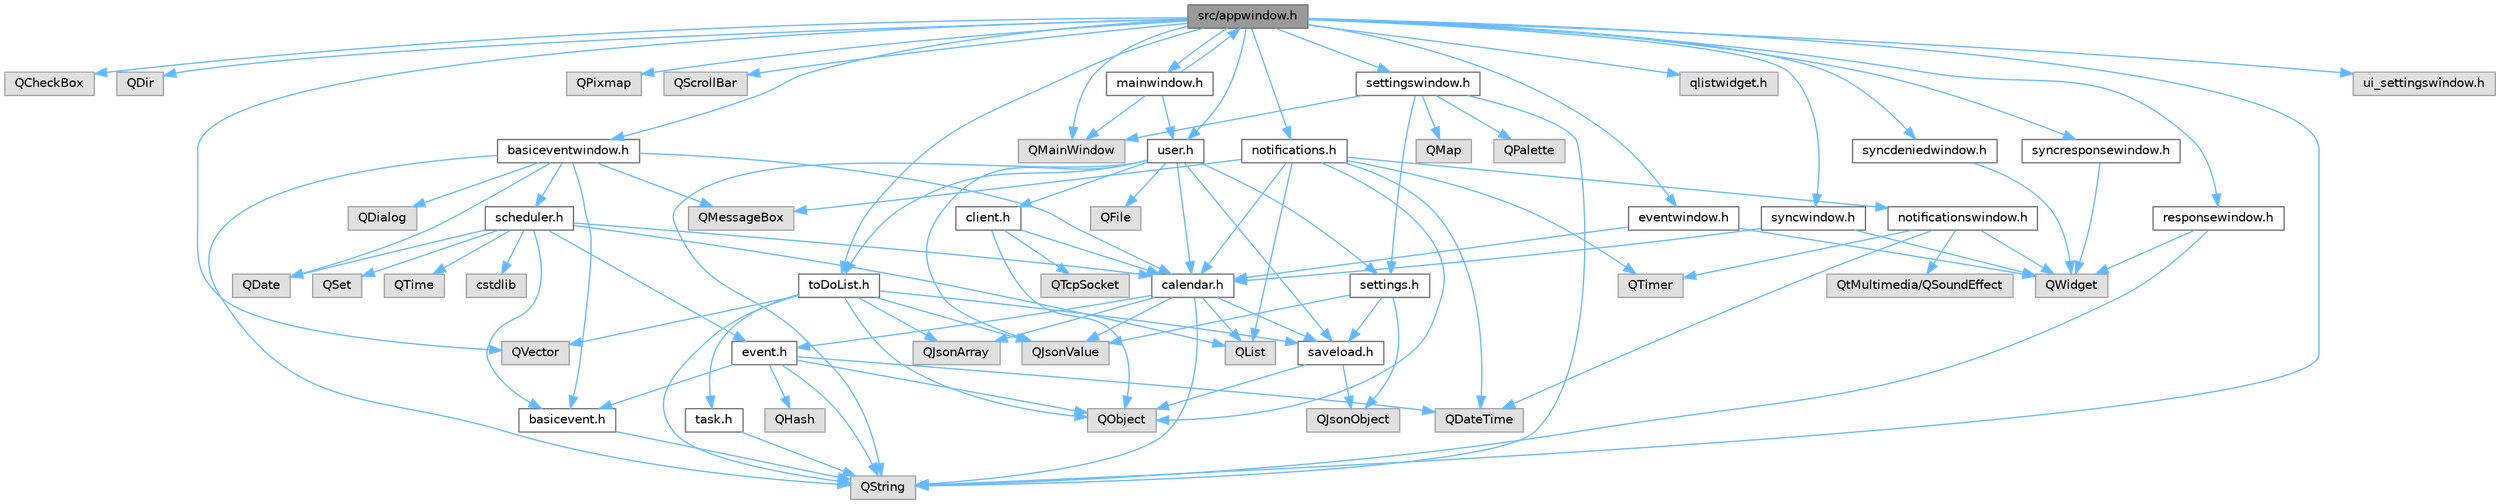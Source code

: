 digraph "src/appwindow.h"
{
 // LATEX_PDF_SIZE
  bgcolor="transparent";
  edge [fontname=Helvetica,fontsize=10,labelfontname=Helvetica,labelfontsize=10];
  node [fontname=Helvetica,fontsize=10,shape=box,height=0.2,width=0.4];
  Node1 [id="Node000001",label="src/appwindow.h",height=0.2,width=0.4,color="gray40", fillcolor="grey60", style="filled", fontcolor="black",tooltip=" "];
  Node1 -> Node2 [id="edge1_Node000001_Node000002",color="steelblue1",style="solid",tooltip=" "];
  Node2 [id="Node000002",label="QCheckBox",height=0.2,width=0.4,color="grey60", fillcolor="#E0E0E0", style="filled",tooltip=" "];
  Node1 -> Node3 [id="edge2_Node000001_Node000003",color="steelblue1",style="solid",tooltip=" "];
  Node3 [id="Node000003",label="QDir",height=0.2,width=0.4,color="grey60", fillcolor="#E0E0E0", style="filled",tooltip=" "];
  Node1 -> Node4 [id="edge3_Node000001_Node000004",color="steelblue1",style="solid",tooltip=" "];
  Node4 [id="Node000004",label="QMainWindow",height=0.2,width=0.4,color="grey60", fillcolor="#E0E0E0", style="filled",tooltip=" "];
  Node1 -> Node5 [id="edge4_Node000001_Node000005",color="steelblue1",style="solid",tooltip=" "];
  Node5 [id="Node000005",label="QPixmap",height=0.2,width=0.4,color="grey60", fillcolor="#E0E0E0", style="filled",tooltip=" "];
  Node1 -> Node6 [id="edge5_Node000001_Node000006",color="steelblue1",style="solid",tooltip=" "];
  Node6 [id="Node000006",label="QScrollBar",height=0.2,width=0.4,color="grey60", fillcolor="#E0E0E0", style="filled",tooltip=" "];
  Node1 -> Node7 [id="edge6_Node000001_Node000007",color="steelblue1",style="solid",tooltip=" "];
  Node7 [id="Node000007",label="QString",height=0.2,width=0.4,color="grey60", fillcolor="#E0E0E0", style="filled",tooltip=" "];
  Node1 -> Node8 [id="edge7_Node000001_Node000008",color="steelblue1",style="solid",tooltip=" "];
  Node8 [id="Node000008",label="QVector",height=0.2,width=0.4,color="grey60", fillcolor="#E0E0E0", style="filled",tooltip=" "];
  Node1 -> Node9 [id="edge8_Node000001_Node000009",color="steelblue1",style="solid",tooltip=" "];
  Node9 [id="Node000009",label="basiceventwindow.h",height=0.2,width=0.4,color="grey40", fillcolor="white", style="filled",URL="$basiceventwindow_8h.html",tooltip=" "];
  Node9 -> Node10 [id="edge9_Node000009_Node000010",color="steelblue1",style="solid",tooltip=" "];
  Node10 [id="Node000010",label="basicevent.h",height=0.2,width=0.4,color="grey40", fillcolor="white", style="filled",URL="$basicevent_8h.html",tooltip=" "];
  Node10 -> Node7 [id="edge10_Node000010_Node000007",color="steelblue1",style="solid",tooltip=" "];
  Node9 -> Node11 [id="edge11_Node000009_Node000011",color="steelblue1",style="solid",tooltip=" "];
  Node11 [id="Node000011",label="calendar.h",height=0.2,width=0.4,color="grey40", fillcolor="white", style="filled",URL="$calendar_8h.html",tooltip=" "];
  Node11 -> Node12 [id="edge12_Node000011_Node000012",color="steelblue1",style="solid",tooltip=" "];
  Node12 [id="Node000012",label="event.h",height=0.2,width=0.4,color="grey40", fillcolor="white", style="filled",URL="$event_8h.html",tooltip=" "];
  Node12 -> Node13 [id="edge13_Node000012_Node000013",color="steelblue1",style="solid",tooltip=" "];
  Node13 [id="Node000013",label="QDateTime",height=0.2,width=0.4,color="grey60", fillcolor="#E0E0E0", style="filled",tooltip=" "];
  Node12 -> Node14 [id="edge14_Node000012_Node000014",color="steelblue1",style="solid",tooltip=" "];
  Node14 [id="Node000014",label="QHash",height=0.2,width=0.4,color="grey60", fillcolor="#E0E0E0", style="filled",tooltip=" "];
  Node12 -> Node15 [id="edge15_Node000012_Node000015",color="steelblue1",style="solid",tooltip=" "];
  Node15 [id="Node000015",label="QObject",height=0.2,width=0.4,color="grey60", fillcolor="#E0E0E0", style="filled",tooltip=" "];
  Node12 -> Node7 [id="edge16_Node000012_Node000007",color="steelblue1",style="solid",tooltip=" "];
  Node12 -> Node10 [id="edge17_Node000012_Node000010",color="steelblue1",style="solid",tooltip=" "];
  Node11 -> Node16 [id="edge18_Node000011_Node000016",color="steelblue1",style="solid",tooltip=" "];
  Node16 [id="Node000016",label="saveload.h",height=0.2,width=0.4,color="grey40", fillcolor="white", style="filled",URL="$saveload_8h.html",tooltip=" "];
  Node16 -> Node17 [id="edge19_Node000016_Node000017",color="steelblue1",style="solid",tooltip=" "];
  Node17 [id="Node000017",label="QJsonObject",height=0.2,width=0.4,color="grey60", fillcolor="#E0E0E0", style="filled",tooltip=" "];
  Node16 -> Node15 [id="edge20_Node000016_Node000015",color="steelblue1",style="solid",tooltip=" "];
  Node11 -> Node18 [id="edge21_Node000011_Node000018",color="steelblue1",style="solid",tooltip=" "];
  Node18 [id="Node000018",label="QJsonArray",height=0.2,width=0.4,color="grey60", fillcolor="#E0E0E0", style="filled",tooltip=" "];
  Node11 -> Node19 [id="edge22_Node000011_Node000019",color="steelblue1",style="solid",tooltip=" "];
  Node19 [id="Node000019",label="QJsonValue",height=0.2,width=0.4,color="grey60", fillcolor="#E0E0E0", style="filled",tooltip=" "];
  Node11 -> Node20 [id="edge23_Node000011_Node000020",color="steelblue1",style="solid",tooltip=" "];
  Node20 [id="Node000020",label="QList",height=0.2,width=0.4,color="grey60", fillcolor="#E0E0E0", style="filled",tooltip=" "];
  Node11 -> Node7 [id="edge24_Node000011_Node000007",color="steelblue1",style="solid",tooltip=" "];
  Node9 -> Node21 [id="edge25_Node000009_Node000021",color="steelblue1",style="solid",tooltip=" "];
  Node21 [id="Node000021",label="scheduler.h",height=0.2,width=0.4,color="grey40", fillcolor="white", style="filled",URL="$scheduler_8h.html",tooltip=" "];
  Node21 -> Node10 [id="edge26_Node000021_Node000010",color="steelblue1",style="solid",tooltip=" "];
  Node21 -> Node11 [id="edge27_Node000021_Node000011",color="steelblue1",style="solid",tooltip=" "];
  Node21 -> Node12 [id="edge28_Node000021_Node000012",color="steelblue1",style="solid",tooltip=" "];
  Node21 -> Node22 [id="edge29_Node000021_Node000022",color="steelblue1",style="solid",tooltip=" "];
  Node22 [id="Node000022",label="QDate",height=0.2,width=0.4,color="grey60", fillcolor="#E0E0E0", style="filled",tooltip=" "];
  Node21 -> Node20 [id="edge30_Node000021_Node000020",color="steelblue1",style="solid",tooltip=" "];
  Node21 -> Node23 [id="edge31_Node000021_Node000023",color="steelblue1",style="solid",tooltip=" "];
  Node23 [id="Node000023",label="QSet",height=0.2,width=0.4,color="grey60", fillcolor="#E0E0E0", style="filled",tooltip=" "];
  Node21 -> Node24 [id="edge32_Node000021_Node000024",color="steelblue1",style="solid",tooltip=" "];
  Node24 [id="Node000024",label="QTime",height=0.2,width=0.4,color="grey60", fillcolor="#E0E0E0", style="filled",tooltip=" "];
  Node21 -> Node25 [id="edge33_Node000021_Node000025",color="steelblue1",style="solid",tooltip=" "];
  Node25 [id="Node000025",label="cstdlib",height=0.2,width=0.4,color="grey60", fillcolor="#E0E0E0", style="filled",tooltip=" "];
  Node9 -> Node22 [id="edge34_Node000009_Node000022",color="steelblue1",style="solid",tooltip=" "];
  Node9 -> Node26 [id="edge35_Node000009_Node000026",color="steelblue1",style="solid",tooltip=" "];
  Node26 [id="Node000026",label="QDialog",height=0.2,width=0.4,color="grey60", fillcolor="#E0E0E0", style="filled",tooltip=" "];
  Node9 -> Node27 [id="edge36_Node000009_Node000027",color="steelblue1",style="solid",tooltip=" "];
  Node27 [id="Node000027",label="QMessageBox",height=0.2,width=0.4,color="grey60", fillcolor="#E0E0E0", style="filled",tooltip=" "];
  Node9 -> Node7 [id="edge37_Node000009_Node000007",color="steelblue1",style="solid",tooltip=" "];
  Node1 -> Node28 [id="edge38_Node000001_Node000028",color="steelblue1",style="solid",tooltip=" "];
  Node28 [id="Node000028",label="eventwindow.h",height=0.2,width=0.4,color="grey40", fillcolor="white", style="filled",URL="$eventwindow_8h.html",tooltip=" "];
  Node28 -> Node11 [id="edge39_Node000028_Node000011",color="steelblue1",style="solid",tooltip=" "];
  Node28 -> Node29 [id="edge40_Node000028_Node000029",color="steelblue1",style="solid",tooltip=" "];
  Node29 [id="Node000029",label="QWidget",height=0.2,width=0.4,color="grey60", fillcolor="#E0E0E0", style="filled",tooltip=" "];
  Node1 -> Node30 [id="edge41_Node000001_Node000030",color="steelblue1",style="solid",tooltip=" "];
  Node30 [id="Node000030",label="mainwindow.h",height=0.2,width=0.4,color="grey40", fillcolor="white", style="filled",URL="$mainwindow_8h.html",tooltip=" "];
  Node30 -> Node1 [id="edge42_Node000030_Node000001",color="steelblue1",style="solid",tooltip=" "];
  Node30 -> Node31 [id="edge43_Node000030_Node000031",color="steelblue1",style="solid",tooltip=" "];
  Node31 [id="Node000031",label="user.h",height=0.2,width=0.4,color="grey40", fillcolor="white", style="filled",URL="$user_8h.html",tooltip=" "];
  Node31 -> Node11 [id="edge44_Node000031_Node000011",color="steelblue1",style="solid",tooltip=" "];
  Node31 -> Node32 [id="edge45_Node000031_Node000032",color="steelblue1",style="solid",tooltip=" "];
  Node32 [id="Node000032",label="client.h",height=0.2,width=0.4,color="grey40", fillcolor="white", style="filled",URL="$client_8h.html",tooltip=" "];
  Node32 -> Node11 [id="edge46_Node000032_Node000011",color="steelblue1",style="solid",tooltip=" "];
  Node32 -> Node15 [id="edge47_Node000032_Node000015",color="steelblue1",style="solid",tooltip=" "];
  Node32 -> Node33 [id="edge48_Node000032_Node000033",color="steelblue1",style="solid",tooltip=" "];
  Node33 [id="Node000033",label="QTcpSocket",height=0.2,width=0.4,color="grey60", fillcolor="#E0E0E0", style="filled",tooltip=" "];
  Node31 -> Node16 [id="edge49_Node000031_Node000016",color="steelblue1",style="solid",tooltip=" "];
  Node31 -> Node34 [id="edge50_Node000031_Node000034",color="steelblue1",style="solid",tooltip=" "];
  Node34 [id="Node000034",label="settings.h",height=0.2,width=0.4,color="grey40", fillcolor="white", style="filled",URL="$settings_8h.html",tooltip=" "];
  Node34 -> Node16 [id="edge51_Node000034_Node000016",color="steelblue1",style="solid",tooltip=" "];
  Node34 -> Node17 [id="edge52_Node000034_Node000017",color="steelblue1",style="solid",tooltip=" "];
  Node34 -> Node19 [id="edge53_Node000034_Node000019",color="steelblue1",style="solid",tooltip=" "];
  Node31 -> Node35 [id="edge54_Node000031_Node000035",color="steelblue1",style="solid",tooltip=" "];
  Node35 [id="Node000035",label="toDoList.h",height=0.2,width=0.4,color="grey40", fillcolor="white", style="filled",URL="$to_do_list_8h.html",tooltip=" "];
  Node35 -> Node16 [id="edge55_Node000035_Node000016",color="steelblue1",style="solid",tooltip=" "];
  Node35 -> Node36 [id="edge56_Node000035_Node000036",color="steelblue1",style="solid",tooltip=" "];
  Node36 [id="Node000036",label="task.h",height=0.2,width=0.4,color="grey40", fillcolor="white", style="filled",URL="$task_8h.html",tooltip=" "];
  Node36 -> Node7 [id="edge57_Node000036_Node000007",color="steelblue1",style="solid",tooltip=" "];
  Node35 -> Node18 [id="edge58_Node000035_Node000018",color="steelblue1",style="solid",tooltip=" "];
  Node35 -> Node19 [id="edge59_Node000035_Node000019",color="steelblue1",style="solid",tooltip=" "];
  Node35 -> Node15 [id="edge60_Node000035_Node000015",color="steelblue1",style="solid",tooltip=" "];
  Node35 -> Node7 [id="edge61_Node000035_Node000007",color="steelblue1",style="solid",tooltip=" "];
  Node35 -> Node8 [id="edge62_Node000035_Node000008",color="steelblue1",style="solid",tooltip=" "];
  Node31 -> Node37 [id="edge63_Node000031_Node000037",color="steelblue1",style="solid",tooltip=" "];
  Node37 [id="Node000037",label="QFile",height=0.2,width=0.4,color="grey60", fillcolor="#E0E0E0", style="filled",tooltip=" "];
  Node31 -> Node19 [id="edge64_Node000031_Node000019",color="steelblue1",style="solid",tooltip=" "];
  Node31 -> Node7 [id="edge65_Node000031_Node000007",color="steelblue1",style="solid",tooltip=" "];
  Node30 -> Node4 [id="edge66_Node000030_Node000004",color="steelblue1",style="solid",tooltip=" "];
  Node1 -> Node38 [id="edge67_Node000001_Node000038",color="steelblue1",style="solid",tooltip=" "];
  Node38 [id="Node000038",label="notifications.h",height=0.2,width=0.4,color="grey40", fillcolor="white", style="filled",URL="$notifications_8h.html",tooltip=" "];
  Node38 -> Node13 [id="edge68_Node000038_Node000013",color="steelblue1",style="solid",tooltip=" "];
  Node38 -> Node20 [id="edge69_Node000038_Node000020",color="steelblue1",style="solid",tooltip=" "];
  Node38 -> Node27 [id="edge70_Node000038_Node000027",color="steelblue1",style="solid",tooltip=" "];
  Node38 -> Node15 [id="edge71_Node000038_Node000015",color="steelblue1",style="solid",tooltip=" "];
  Node38 -> Node39 [id="edge72_Node000038_Node000039",color="steelblue1",style="solid",tooltip=" "];
  Node39 [id="Node000039",label="QTimer",height=0.2,width=0.4,color="grey60", fillcolor="#E0E0E0", style="filled",tooltip=" "];
  Node38 -> Node11 [id="edge73_Node000038_Node000011",color="steelblue1",style="solid",tooltip=" "];
  Node38 -> Node40 [id="edge74_Node000038_Node000040",color="steelblue1",style="solid",tooltip=" "];
  Node40 [id="Node000040",label="notificationswindow.h",height=0.2,width=0.4,color="grey40", fillcolor="white", style="filled",URL="$notificationswindow_8h.html",tooltip=" "];
  Node40 -> Node13 [id="edge75_Node000040_Node000013",color="steelblue1",style="solid",tooltip=" "];
  Node40 -> Node39 [id="edge76_Node000040_Node000039",color="steelblue1",style="solid",tooltip=" "];
  Node40 -> Node29 [id="edge77_Node000040_Node000029",color="steelblue1",style="solid",tooltip=" "];
  Node40 -> Node41 [id="edge78_Node000040_Node000041",color="steelblue1",style="solid",tooltip=" "];
  Node41 [id="Node000041",label="QtMultimedia/QSoundEffect",height=0.2,width=0.4,color="grey60", fillcolor="#E0E0E0", style="filled",tooltip=" "];
  Node1 -> Node42 [id="edge79_Node000001_Node000042",color="steelblue1",style="solid",tooltip=" "];
  Node42 [id="Node000042",label="qlistwidget.h",height=0.2,width=0.4,color="grey60", fillcolor="#E0E0E0", style="filled",tooltip=" "];
  Node1 -> Node43 [id="edge80_Node000001_Node000043",color="steelblue1",style="solid",tooltip=" "];
  Node43 [id="Node000043",label="responsewindow.h",height=0.2,width=0.4,color="grey40", fillcolor="white", style="filled",URL="$responsewindow_8h.html",tooltip=" "];
  Node43 -> Node7 [id="edge81_Node000043_Node000007",color="steelblue1",style="solid",tooltip=" "];
  Node43 -> Node29 [id="edge82_Node000043_Node000029",color="steelblue1",style="solid",tooltip=" "];
  Node1 -> Node44 [id="edge83_Node000001_Node000044",color="steelblue1",style="solid",tooltip=" "];
  Node44 [id="Node000044",label="settingswindow.h",height=0.2,width=0.4,color="grey40", fillcolor="white", style="filled",URL="$settingswindow_8h.html",tooltip=" "];
  Node44 -> Node4 [id="edge84_Node000044_Node000004",color="steelblue1",style="solid",tooltip=" "];
  Node44 -> Node45 [id="edge85_Node000044_Node000045",color="steelblue1",style="solid",tooltip=" "];
  Node45 [id="Node000045",label="QMap",height=0.2,width=0.4,color="grey60", fillcolor="#E0E0E0", style="filled",tooltip=" "];
  Node44 -> Node46 [id="edge86_Node000044_Node000046",color="steelblue1",style="solid",tooltip=" "];
  Node46 [id="Node000046",label="QPalette",height=0.2,width=0.4,color="grey60", fillcolor="#E0E0E0", style="filled",tooltip=" "];
  Node44 -> Node7 [id="edge87_Node000044_Node000007",color="steelblue1",style="solid",tooltip=" "];
  Node44 -> Node34 [id="edge88_Node000044_Node000034",color="steelblue1",style="solid",tooltip=" "];
  Node1 -> Node47 [id="edge89_Node000001_Node000047",color="steelblue1",style="solid",tooltip=" "];
  Node47 [id="Node000047",label="syncdeniedwindow.h",height=0.2,width=0.4,color="grey40", fillcolor="white", style="filled",URL="$syncdeniedwindow_8h.html",tooltip=" "];
  Node47 -> Node29 [id="edge90_Node000047_Node000029",color="steelblue1",style="solid",tooltip=" "];
  Node1 -> Node48 [id="edge91_Node000001_Node000048",color="steelblue1",style="solid",tooltip=" "];
  Node48 [id="Node000048",label="syncresponsewindow.h",height=0.2,width=0.4,color="grey40", fillcolor="white", style="filled",URL="$syncresponsewindow_8h.html",tooltip=" "];
  Node48 -> Node29 [id="edge92_Node000048_Node000029",color="steelblue1",style="solid",tooltip=" "];
  Node1 -> Node49 [id="edge93_Node000001_Node000049",color="steelblue1",style="solid",tooltip=" "];
  Node49 [id="Node000049",label="syncwindow.h",height=0.2,width=0.4,color="grey40", fillcolor="white", style="filled",URL="$syncwindow_8h.html",tooltip=" "];
  Node49 -> Node11 [id="edge94_Node000049_Node000011",color="steelblue1",style="solid",tooltip=" "];
  Node49 -> Node29 [id="edge95_Node000049_Node000029",color="steelblue1",style="solid",tooltip=" "];
  Node1 -> Node35 [id="edge96_Node000001_Node000035",color="steelblue1",style="solid",tooltip=" "];
  Node1 -> Node50 [id="edge97_Node000001_Node000050",color="steelblue1",style="solid",tooltip=" "];
  Node50 [id="Node000050",label="ui_settingswindow.h",height=0.2,width=0.4,color="grey60", fillcolor="#E0E0E0", style="filled",tooltip=" "];
  Node1 -> Node31 [id="edge98_Node000001_Node000031",color="steelblue1",style="solid",tooltip=" "];
}

